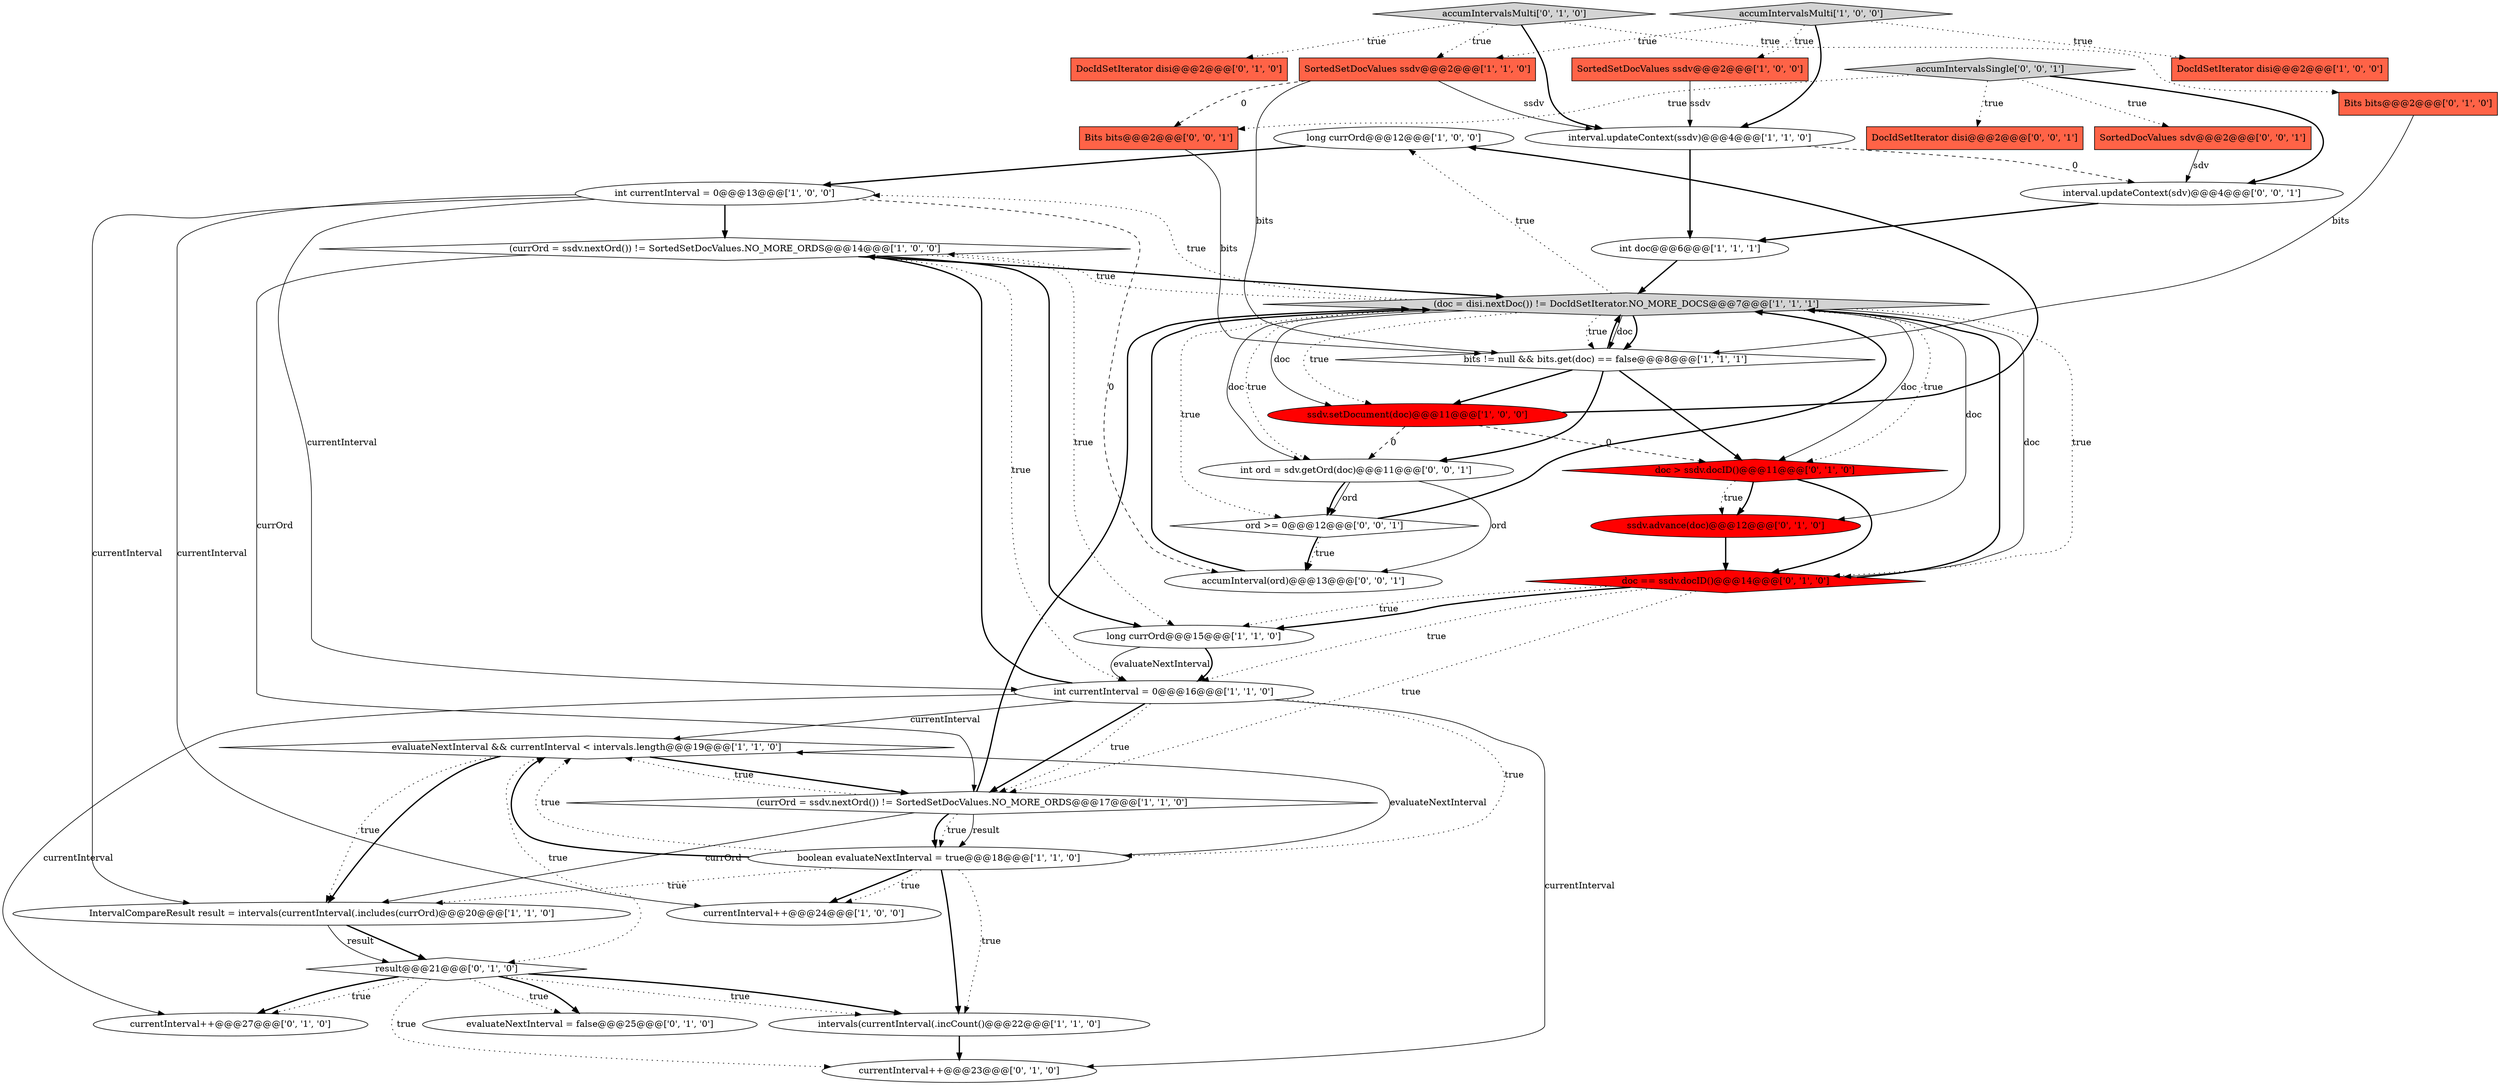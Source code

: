 digraph {
12 [style = filled, label = "long currOrd@@@12@@@['1', '0', '0']", fillcolor = white, shape = ellipse image = "AAA0AAABBB1BBB"];
9 [style = filled, label = "interval.updateContext(ssdv)@@@4@@@['1', '1', '0']", fillcolor = white, shape = ellipse image = "AAA0AAABBB1BBB"];
24 [style = filled, label = "currentInterval++@@@27@@@['0', '1', '0']", fillcolor = white, shape = ellipse image = "AAA0AAABBB2BBB"];
25 [style = filled, label = "currentInterval++@@@23@@@['0', '1', '0']", fillcolor = white, shape = ellipse image = "AAA0AAABBB2BBB"];
3 [style = filled, label = "(doc = disi.nextDoc()) != DocIdSetIterator.NO_MORE_DOCS@@@7@@@['1', '1', '1']", fillcolor = lightgray, shape = diamond image = "AAA0AAABBB1BBB"];
16 [style = filled, label = "currentInterval++@@@24@@@['1', '0', '0']", fillcolor = white, shape = ellipse image = "AAA0AAABBB1BBB"];
1 [style = filled, label = "SortedSetDocValues ssdv@@@2@@@['1', '0', '0']", fillcolor = tomato, shape = box image = "AAA0AAABBB1BBB"];
14 [style = filled, label = "int doc@@@6@@@['1', '1', '1']", fillcolor = white, shape = ellipse image = "AAA0AAABBB1BBB"];
33 [style = filled, label = "interval.updateContext(sdv)@@@4@@@['0', '0', '1']", fillcolor = white, shape = ellipse image = "AAA0AAABBB3BBB"];
13 [style = filled, label = "evaluateNextInterval && currentInterval < intervals.length@@@19@@@['1', '1', '0']", fillcolor = white, shape = diamond image = "AAA0AAABBB1BBB"];
2 [style = filled, label = "boolean evaluateNextInterval = true@@@18@@@['1', '1', '0']", fillcolor = white, shape = ellipse image = "AAA0AAABBB1BBB"];
8 [style = filled, label = "ssdv.setDocument(doc)@@@11@@@['1', '0', '0']", fillcolor = red, shape = ellipse image = "AAA1AAABBB1BBB"];
18 [style = filled, label = "IntervalCompareResult result = intervals(currentInterval(.includes(currOrd)@@@20@@@['1', '1', '0']", fillcolor = white, shape = ellipse image = "AAA0AAABBB1BBB"];
10 [style = filled, label = "(currOrd = ssdv.nextOrd()) != SortedSetDocValues.NO_MORE_ORDS@@@17@@@['1', '1', '0']", fillcolor = white, shape = diamond image = "AAA0AAABBB1BBB"];
0 [style = filled, label = "intervals(currentInterval(.incCount()@@@22@@@['1', '1', '0']", fillcolor = white, shape = ellipse image = "AAA0AAABBB1BBB"];
11 [style = filled, label = "bits != null && bits.get(doc) == false@@@8@@@['1', '1', '1']", fillcolor = white, shape = diamond image = "AAA0AAABBB1BBB"];
28 [style = filled, label = "ssdv.advance(doc)@@@12@@@['0', '1', '0']", fillcolor = red, shape = ellipse image = "AAA1AAABBB2BBB"];
5 [style = filled, label = "(currOrd = ssdv.nextOrd()) != SortedSetDocValues.NO_MORE_ORDS@@@14@@@['1', '0', '0']", fillcolor = white, shape = diamond image = "AAA0AAABBB1BBB"];
6 [style = filled, label = "long currOrd@@@15@@@['1', '1', '0']", fillcolor = white, shape = ellipse image = "AAA0AAABBB1BBB"];
32 [style = filled, label = "Bits bits@@@2@@@['0', '0', '1']", fillcolor = tomato, shape = box image = "AAA0AAABBB3BBB"];
4 [style = filled, label = "DocIdSetIterator disi@@@2@@@['1', '0', '0']", fillcolor = tomato, shape = box image = "AAA0AAABBB1BBB"];
26 [style = filled, label = "result@@@21@@@['0', '1', '0']", fillcolor = white, shape = diamond image = "AAA0AAABBB2BBB"];
30 [style = filled, label = "DocIdSetIterator disi@@@2@@@['0', '0', '1']", fillcolor = tomato, shape = box image = "AAA0AAABBB3BBB"];
19 [style = filled, label = "SortedSetDocValues ssdv@@@2@@@['1', '1', '0']", fillcolor = tomato, shape = box image = "AAA0AAABBB1BBB"];
34 [style = filled, label = "int ord = sdv.getOrd(doc)@@@11@@@['0', '0', '1']", fillcolor = white, shape = ellipse image = "AAA0AAABBB3BBB"];
15 [style = filled, label = "int currentInterval = 0@@@13@@@['1', '0', '0']", fillcolor = white, shape = ellipse image = "AAA0AAABBB1BBB"];
20 [style = filled, label = "DocIdSetIterator disi@@@2@@@['0', '1', '0']", fillcolor = tomato, shape = box image = "AAA0AAABBB2BBB"];
31 [style = filled, label = "SortedDocValues sdv@@@2@@@['0', '0', '1']", fillcolor = tomato, shape = box image = "AAA0AAABBB3BBB"];
17 [style = filled, label = "int currentInterval = 0@@@16@@@['1', '1', '0']", fillcolor = white, shape = ellipse image = "AAA0AAABBB1BBB"];
35 [style = filled, label = "ord >= 0@@@12@@@['0', '0', '1']", fillcolor = white, shape = diamond image = "AAA0AAABBB3BBB"];
37 [style = filled, label = "accumIntervalsSingle['0', '0', '1']", fillcolor = lightgray, shape = diamond image = "AAA0AAABBB3BBB"];
7 [style = filled, label = "accumIntervalsMulti['1', '0', '0']", fillcolor = lightgray, shape = diamond image = "AAA0AAABBB1BBB"];
29 [style = filled, label = "accumIntervalsMulti['0', '1', '0']", fillcolor = lightgray, shape = diamond image = "AAA0AAABBB2BBB"];
36 [style = filled, label = "accumInterval(ord)@@@13@@@['0', '0', '1']", fillcolor = white, shape = ellipse image = "AAA0AAABBB3BBB"];
21 [style = filled, label = "doc == ssdv.docID()@@@14@@@['0', '1', '0']", fillcolor = red, shape = diamond image = "AAA1AAABBB2BBB"];
23 [style = filled, label = "evaluateNextInterval = false@@@25@@@['0', '1', '0']", fillcolor = white, shape = ellipse image = "AAA0AAABBB2BBB"];
22 [style = filled, label = "doc > ssdv.docID()@@@11@@@['0', '1', '0']", fillcolor = red, shape = diamond image = "AAA1AAABBB2BBB"];
27 [style = filled, label = "Bits bits@@@2@@@['0', '1', '0']", fillcolor = tomato, shape = box image = "AAA0AAABBB2BBB"];
5->3 [style = bold, label=""];
14->3 [style = bold, label=""];
3->28 [style = solid, label="doc"];
3->35 [style = dotted, label="true"];
2->18 [style = dotted, label="true"];
29->20 [style = dotted, label="true"];
3->34 [style = dotted, label="true"];
37->31 [style = dotted, label="true"];
7->9 [style = bold, label=""];
28->21 [style = bold, label=""];
17->13 [style = solid, label="currentInterval"];
3->34 [style = solid, label="doc"];
0->25 [style = bold, label=""];
26->24 [style = dotted, label="true"];
9->14 [style = bold, label=""];
17->2 [style = dotted, label="true"];
37->33 [style = bold, label=""];
10->2 [style = solid, label="result"];
7->1 [style = dotted, label="true"];
3->11 [style = solid, label="doc"];
5->10 [style = solid, label="currOrd"];
21->3 [style = bold, label=""];
2->16 [style = bold, label=""];
17->5 [style = bold, label=""];
17->25 [style = solid, label="currentInterval"];
2->0 [style = dotted, label="true"];
34->35 [style = solid, label="ord"];
3->22 [style = solid, label="doc"];
3->11 [style = bold, label=""];
5->6 [style = dotted, label="true"];
8->34 [style = dashed, label="0"];
10->18 [style = solid, label="currOrd"];
26->23 [style = dotted, label="true"];
21->17 [style = dotted, label="true"];
26->24 [style = bold, label=""];
15->36 [style = dashed, label="0"];
26->0 [style = bold, label=""];
3->5 [style = dotted, label="true"];
5->6 [style = bold, label=""];
11->8 [style = bold, label=""];
10->2 [style = bold, label=""];
34->35 [style = bold, label=""];
19->32 [style = dashed, label="0"];
19->9 [style = solid, label="ssdv"];
6->17 [style = solid, label="evaluateNextInterval"];
13->18 [style = bold, label=""];
17->24 [style = solid, label="currentInterval"];
21->6 [style = dotted, label="true"];
29->19 [style = dotted, label="true"];
6->17 [style = bold, label=""];
17->10 [style = bold, label=""];
13->10 [style = bold, label=""];
13->18 [style = dotted, label="true"];
35->3 [style = bold, label=""];
13->26 [style = dotted, label="true"];
32->11 [style = solid, label="bits"];
18->26 [style = bold, label=""];
22->28 [style = bold, label=""];
21->10 [style = dotted, label="true"];
1->9 [style = solid, label="ssdv"];
19->11 [style = solid, label="bits"];
15->16 [style = solid, label="currentInterval"];
3->21 [style = solid, label="doc"];
8->22 [style = dashed, label="0"];
2->0 [style = bold, label=""];
37->32 [style = dotted, label="true"];
10->13 [style = dotted, label="true"];
11->3 [style = bold, label=""];
10->2 [style = dotted, label="true"];
3->21 [style = dotted, label="true"];
3->8 [style = solid, label="doc"];
3->15 [style = dotted, label="true"];
18->26 [style = solid, label="result"];
11->22 [style = bold, label=""];
31->33 [style = solid, label="sdv"];
8->12 [style = bold, label=""];
2->16 [style = dotted, label="true"];
5->17 [style = dotted, label="true"];
3->11 [style = dotted, label="true"];
33->14 [style = bold, label=""];
34->36 [style = solid, label="ord"];
21->6 [style = bold, label=""];
7->19 [style = dotted, label="true"];
2->13 [style = solid, label="evaluateNextInterval"];
26->25 [style = dotted, label="true"];
29->27 [style = dotted, label="true"];
35->36 [style = dotted, label="true"];
29->9 [style = bold, label=""];
12->15 [style = bold, label=""];
22->21 [style = bold, label=""];
22->28 [style = dotted, label="true"];
10->3 [style = bold, label=""];
15->17 [style = solid, label="currentInterval"];
15->18 [style = solid, label="currentInterval"];
15->5 [style = bold, label=""];
37->30 [style = dotted, label="true"];
9->33 [style = dashed, label="0"];
2->13 [style = bold, label=""];
17->10 [style = dotted, label="true"];
11->34 [style = bold, label=""];
3->12 [style = dotted, label="true"];
26->23 [style = bold, label=""];
7->4 [style = dotted, label="true"];
3->22 [style = dotted, label="true"];
27->11 [style = solid, label="bits"];
35->36 [style = bold, label=""];
3->8 [style = dotted, label="true"];
2->13 [style = dotted, label="true"];
26->0 [style = dotted, label="true"];
36->3 [style = bold, label=""];
}
